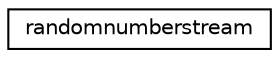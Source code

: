 digraph "Graphical Class Hierarchy"
{
 // INTERACTIVE_SVG=YES
 // LATEX_PDF_SIZE
  edge [fontname="Helvetica",fontsize="10",labelfontname="Helvetica",labelfontsize="10"];
  node [fontname="Helvetica",fontsize="10",shape=record];
  rankdir="LR";
  Node0 [label="randomnumberstream",height=0.2,width=0.4,color="black", fillcolor="white", style="filled",URL="$structrandom__numbers__mod_1_1randomnumberstream.html",tooltip="Type to hold a stream of randomly generated numbers."];
}
